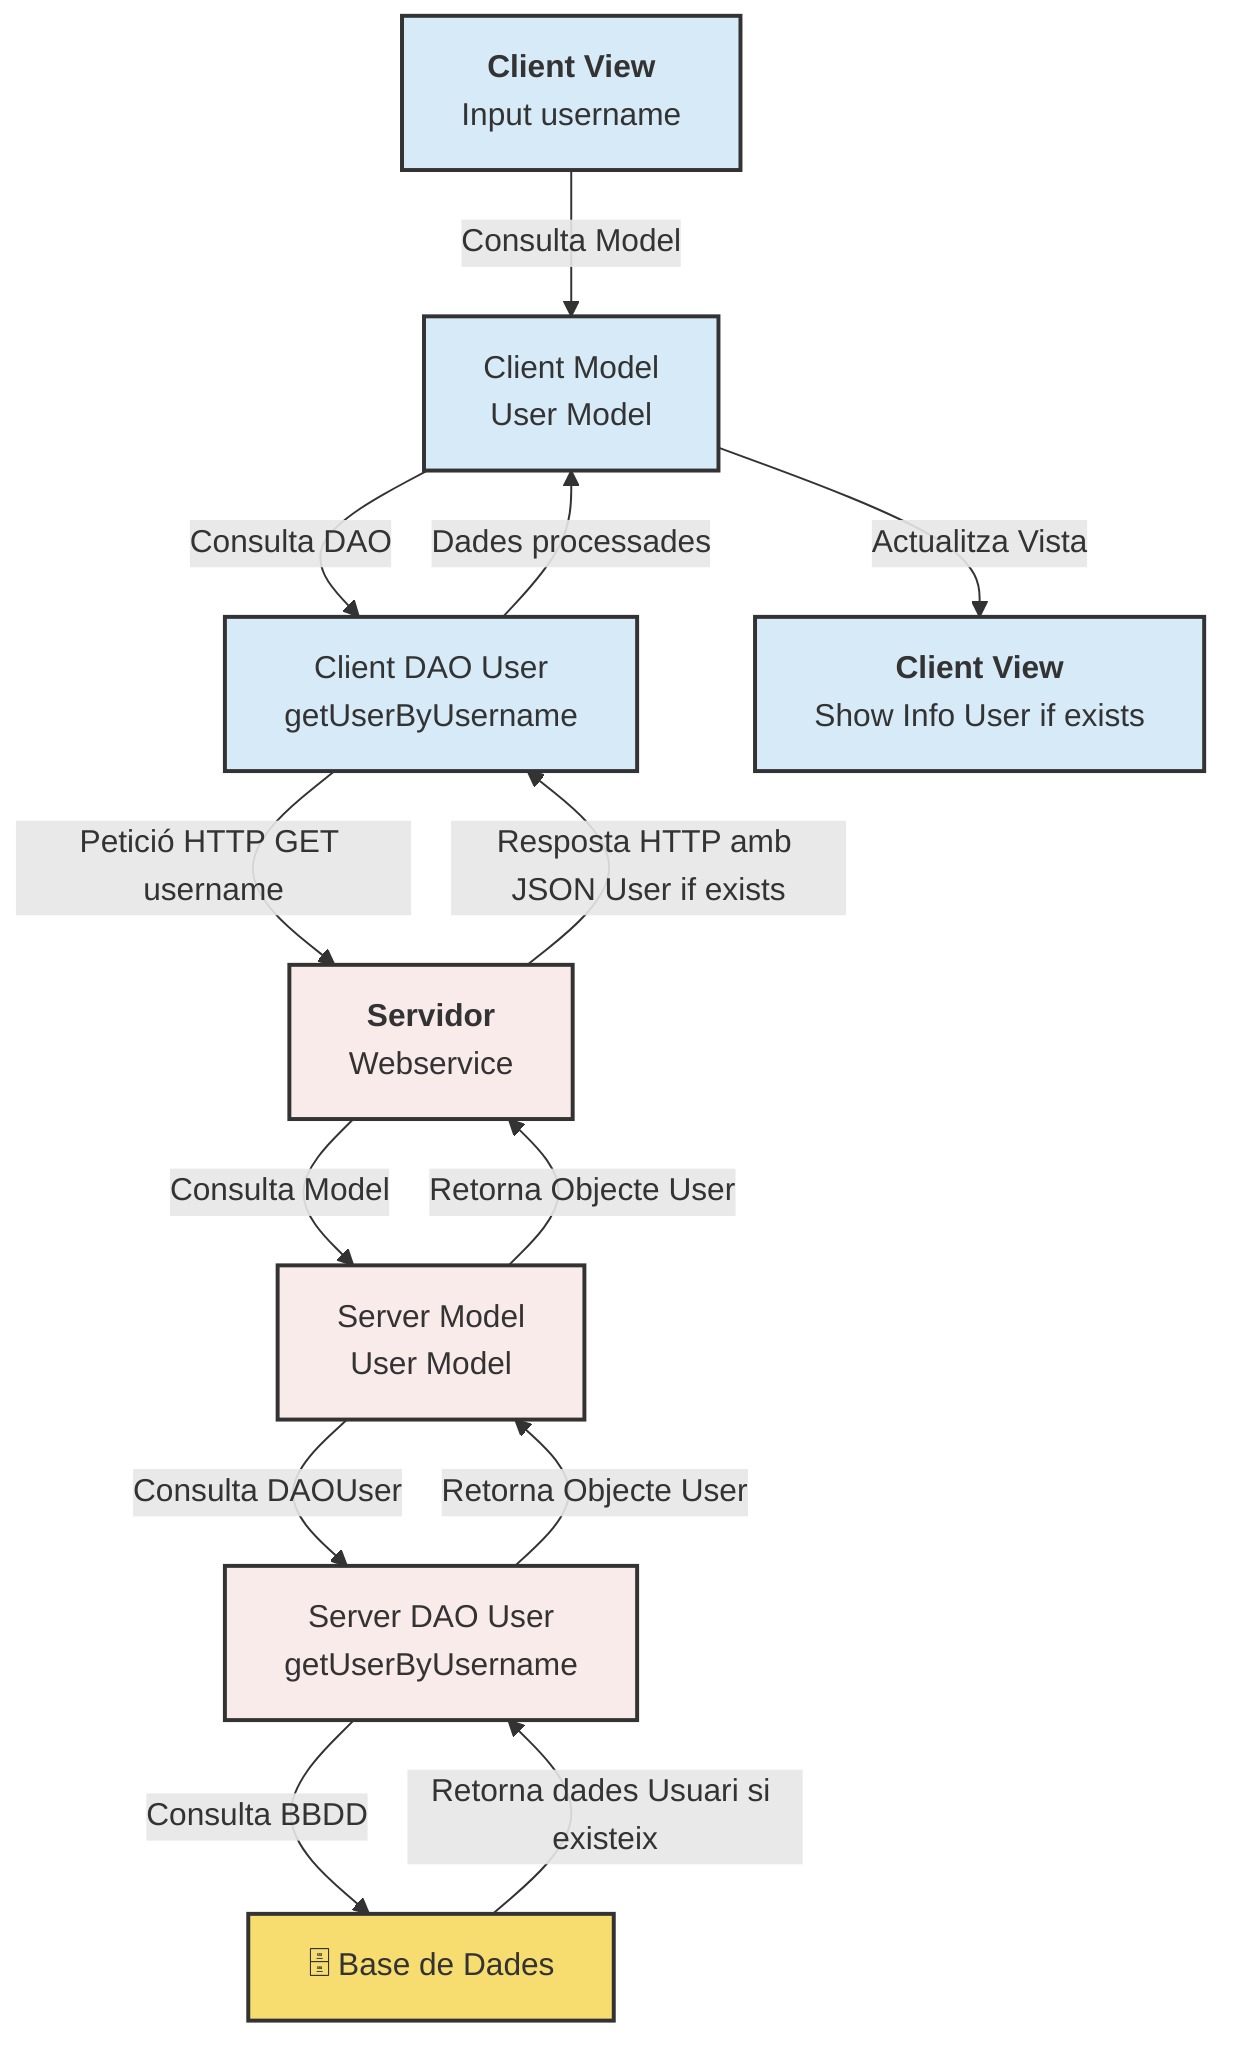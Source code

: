 flowchart TD
    A["<b>Client View</b> <br> Input username"] -->|Consulta Model| M["Client Model <br> User Model"]
    M -->|Consulta DAO| B["Client DAO User<br> getUserByUsername"]
    B -->|Petició HTTP GET username| C["<b>Servidor</b> <br> Webservice"]
    
    C -->|Consulta Model| N["Server Model <br> User Model"]
    N -->|Consulta DAOUser| D["Server DAO User <br> getUserByUsername"]
    D -->|Consulta BBDD| DB["🗄️ Base de Dades"]
    
    DB -->|Retorna dades Usuari si existeix| D
    D -->|Retorna Objecte User| N
    N -->|Retorna Objecte User| C
    
    C -->|Resposta HTTP amb JSON User if exists| B
    B -->|Dades processades| M
    M -->|Actualitza Vista| F["<b>Client View</b> <br> Show Info User if exists"]
    
    classDef client fill:#D6EAF8,stroke:#333,stroke-width:2px;
    classDef server fill:#F9EBEA,stroke:#333,stroke-width:2px;
    classDef db fill:#F7DC6F,stroke:#333,stroke-width:2px;
    
    class A,M,B,F client;
    class C,N,D server;
    class DB db;